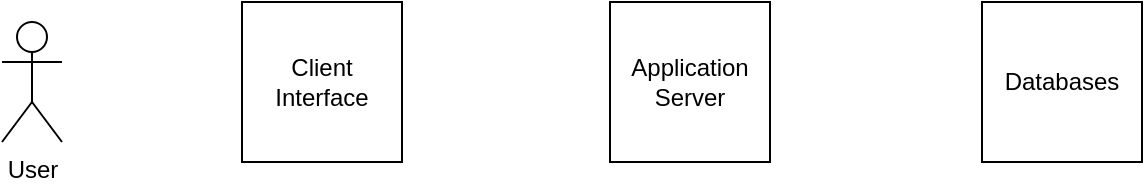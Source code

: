 <mxfile version="22.1.11" type="github" pages="4">
  <diagram id="bdb5152c-0a66-c973-8c05-188d29792f79" name="SD User Habit Checkin">
    <mxGraphModel dx="1399" dy="774" grid="1" gridSize="10" guides="1" tooltips="1" connect="1" arrows="1" fold="1" page="1" pageScale="1" pageWidth="827" pageHeight="1169" math="0" shadow="0">
      <root>
        <mxCell id="0" />
        <mxCell id="1" parent="0" />
        <mxCell id="eWfQPedU5hzw5fTzZSwC-1" value="User" style="shape=umlActor;verticalLabelPosition=bottom;verticalAlign=top;html=1;" vertex="1" parent="1">
          <mxGeometry x="110" y="60" width="30" height="60" as="geometry" />
        </mxCell>
        <mxCell id="eWfQPedU5hzw5fTzZSwC-2" value="Client Interface" style="whiteSpace=wrap;html=1;aspect=fixed;" vertex="1" parent="1">
          <mxGeometry x="230" y="50" width="80" height="80" as="geometry" />
        </mxCell>
        <mxCell id="eWfQPedU5hzw5fTzZSwC-3" value="Application Server" style="whiteSpace=wrap;html=1;aspect=fixed;" vertex="1" parent="1">
          <mxGeometry x="414" y="50" width="80" height="80" as="geometry" />
        </mxCell>
        <mxCell id="eWfQPedU5hzw5fTzZSwC-4" value="Databases" style="whiteSpace=wrap;html=1;aspect=fixed;" vertex="1" parent="1">
          <mxGeometry x="600" y="50" width="80" height="80" as="geometry" />
        </mxCell>
      </root>
    </mxGraphModel>
  </diagram>
  <diagram id="c7e31d6c-8c93-e1e8-7283-455b5fcfa418" name="displayHabitHistory">
    <mxGraphModel pageWidth="850" pageHeight="1100" fold="1" pageScale="1" math="0" shadow="0">
      <root>
        <mxCell id="0" />
        <mxCell id="1" parent="0" />
        <mxCell id="2750c62718d928d1-2" value="SD displayHabitHistory" style="shape=umlFrame;whiteSpace=wrap;html=1;strokeColor=#000066;fillColor=#FF8000;fontFamily=Tahoma;fontSize=14;fontColor=#000066;align=center;width=160;height=40;" vertex="1" parent="1">
          <mxGeometry x="39" y="38" width="551" height="344" as="geometry" />
        </mxCell>
        <mxCell id="2750c62718d928d1-1" value="" style="shape=umlLifeline;participant=umlActor;perimeter=lifelinePerimeter;whiteSpace=wrap;html=1;container=1;collapsible=0;recursiveResize=0;verticalAlign=top;spacingTop=36;labelBackgroundColor=#ffffff;outlineConnect=0;strokeColor=#000066;fillColor=#FF8000;fontFamily=Tahoma;fontSize=14;fontColor=#000066;" vertex="1" parent="1">
          <mxGeometry x="99" y="138" width="20" height="219" as="geometry" />
        </mxCell>
        <mxCell id="2750c62718d928d1-4" value="User: Person" style="text;html=1;resizable=0;points=[];autosize=1;align=center;verticalAlign=top;spacingTop=-4;fontSize=14;fontFamily=Tahoma;fontColor=#000066;" vertex="1" parent="1">
          <mxGeometry x="90" y="97" width="90" height="20" as="geometry" />
        </mxCell>
        <mxCell id="2750c62718d928d1-5" value="" style="shape=umlLifeline;participant=umlControl;perimeter=lifelinePerimeter;whiteSpace=wrap;html=1;container=1;collapsible=0;recursiveResize=0;verticalAlign=top;spacingTop=36;labelBackgroundColor=#ffffff;outlineConnect=0;strokeColor=#000066;fillColor=#FF8000;fontFamily=Tahoma;fontSize=14;fontColor=#000066;" vertex="1" parent="1">
          <mxGeometry x="209" y="134" width="40" height="223" as="geometry" />
        </mxCell>
        <mxCell id="2750c62718d928d1-3" value="" style="html=1;points=[];perimeter=orthogonalPerimeter;strokeColor=#000066;fillColor=#FF8000;fontFamily=Tahoma;fontSize=10;fontColor=#000066;align=left;" vertex="1" parent="2750c62718d928d1-5">
          <mxGeometry x="15" y="73" width="10" height="137" as="geometry" />
        </mxCell>
        <mxCell id="2750c62718d928d1-11" value="" style="html=1;points=[];perimeter=orthogonalPerimeter;strokeColor=#000066;fillColor=#FF8000;fontFamily=Tahoma;fontSize=10;fontColor=#000066;align=left;" vertex="1" parent="2750c62718d928d1-5">
          <mxGeometry x="20" y="113" width="10" height="40" as="geometry" />
        </mxCell>
        <mxCell id="2750c62718d928d1-12" value="getHabitCheckinID(Habit.HabitHistory.habitCheckins[x])" style="edgeStyle=orthogonalEdgeStyle;html=1;align=left;spacingLeft=2;endArrow=block;rounded=0;strokeColor=#FF8000;fontFamily=Tahoma;fontSize=10;fontColor=#000066;exitX=1.1;exitY=0.1;exitPerimeter=0;fillColor=#ffffff;" edge="1" source="2750c62718d928d1-11" target="2750c62718d928d1-11" parent="2750c62718d928d1-5">
          <mxGeometry relative="1" as="geometry">
            <mxPoint x="25" y="93" as="sourcePoint" />
            <Array as="points">
              <mxPoint x="50" y="117" />
              <mxPoint x="50" y="133" />
            </Array>
          </mxGeometry>
        </mxCell>
        <mxCell id="2750c62718d928d1-15" value="&lt;div style=&quot;text-align: center&quot;&gt;&lt;span&gt;Habit Tracker&amp;nbsp;&lt;/span&gt;&lt;/div&gt;&lt;div style=&quot;text-align: center&quot;&gt;app UI&lt;/div&gt;" style="text;html=1;resizable=0;points=[];autosize=1;align=left;verticalAlign=top;spacingTop=-4;fontSize=14;fontFamily=Tahoma;fontColor=#000066;" vertex="1" parent="1">
          <mxGeometry x="185" y="97" width="100" height="40" as="geometry" />
        </mxCell>
        <mxCell id="2750c62718d928d1-36" value="&lt;div style=&quot;text-align: center&quot;&gt;Data store&lt;/div&gt;" style="text;html=1;resizable=0;points=[];autosize=1;align=center;verticalAlign=top;spacingTop=-4;fontSize=14;fontFamily=Tahoma;fontColor=#000066;" vertex="1" parent="1">
          <mxGeometry x="479" y="97" width="80" height="20" as="geometry" />
        </mxCell>
        <mxCell id="2750c62718d928d1-6" value="view habit history" style="html=1;verticalAlign=bottom;endArrow=block;entryX=0;entryY=0;strokeColor=#FF8000;fontFamily=Tahoma;fontSize=10;fontColor=#000066;" edge="1" source="2750c62718d928d1-1" target="2750c62718d928d1-3" parent="1">
          <mxGeometry relative="1" as="geometry">
            <mxPoint x="154" y="207" as="sourcePoint" />
          </mxGeometry>
        </mxCell>
        <mxCell id="2750c62718d928d1-7" value="" style="html=1;verticalAlign=bottom;endArrow=open;dashed=1;endSize=8;exitX=0;exitY=0.95;strokeColor=#FF8000;fontFamily=Tahoma;fontSize=10;fontColor=#000066;" edge="1" source="2750c62718d928d1-3" target="2750c62718d928d1-1" parent="1">
          <mxGeometry relative="1" as="geometry">
            <mxPoint x="149" y="337" as="targetPoint" />
          </mxGeometry>
        </mxCell>
        <mxCell id="2750c62718d928d1-9" value="displayCheckin(habitCheckinID)" style="html=1;verticalAlign=bottom;endArrow=block;entryX=0;entryY=0;strokeColor=#FF8000;fontFamily=Tahoma;fontSize=10;fontColor=#000066;" edge="1" source="2750c62718d928d1-3" target="2750c62718d928d1-8" parent="1">
          <mxGeometry relative="1" as="geometry">
            <mxPoint x="234" y="747" as="sourcePoint" />
          </mxGeometry>
        </mxCell>
        <mxCell id="2750c62718d928d1-10" value="return" style="html=1;verticalAlign=bottom;endArrow=open;dashed=1;endSize=8;exitX=0;exitY=0.95;strokeColor=#FF8000;fontFamily=Tahoma;fontSize=10;fontColor=#000066;" edge="1" source="2750c62718d928d1-8" target="2750c62718d928d1-3" parent="1">
          <mxGeometry relative="1" as="geometry">
            <mxPoint x="234" y="823" as="targetPoint" />
          </mxGeometry>
        </mxCell>
        <mxCell id="2750c62718d928d1-16" value="habitCheckins[]" style="text;html=1;resizable=0;points=[];autosize=1;align=left;verticalAlign=top;spacingTop=-4;fontSize=10;fontFamily=Tahoma;fontColor=#000066;" vertex="1" parent="1">
          <mxGeometry x="259" y="222" width="80" height="10" as="geometry" />
        </mxCell>
        <mxCell id="2750c62718d928d1-20" value="" style="shape=umlLifeline;participant=umlBoundary;perimeter=lifelinePerimeter;whiteSpace=wrap;html=1;container=1;collapsible=0;recursiveResize=0;verticalAlign=top;spacingTop=36;labelBackgroundColor=#ffffff;outlineConnect=0;fontFamily=Tahoma;fontSize=14;fontColor=#000066;align=center;strokeColor=#000066;fillColor=#FF8000;" vertex="1" parent="1">
          <mxGeometry x="500" y="140" width="46" height="217" as="geometry" />
        </mxCell>
        <mxCell id="2750c62718d928d1-8" value="" style="html=1;points=[];perimeter=orthogonalPerimeter;strokeColor=#000066;fillColor=#FF8000;fontFamily=Tahoma;fontSize=10;fontColor=#000066;align=left;" vertex="1" parent="2750c62718d928d1-20">
          <mxGeometry x="18" y="157" width="10" height="20" as="geometry" />
        </mxCell>
        <mxCell id="2750c62718d928d1-14" value="loop" style="shape=umlFrame;whiteSpace=wrap;html=1;strokeColor=#000066;fillColor=#FF8000;fontFamily=Tahoma;fontSize=10;fontColor=#000066;align=center;width=50;height=20;" vertex="1" parent="1">
          <mxGeometry x="209" y="222" width="330" height="105" as="geometry" />
        </mxCell>
      </root>
    </mxGraphModel>
  </diagram>
  <diagram id="42e40e81-9cd8-ddaa-e727-b1908e2c7c93" name="SD checkin">
    <mxGraphModel pageWidth="850" pageHeight="1100" fold="1" pageScale="1" math="0" shadow="0">
      <root>
        <mxCell id="0" />
        <mxCell id="1" parent="0" />
        <mxCell id="2750c62718d928d1-19" value="&lt;font style=&quot;font-size: 14px&quot;&gt;SD checkin&lt;/font&gt;" style="shape=umlFrame;whiteSpace=wrap;html=1;strokeColor=#000066;fillColor=#FF8000;fontFamily=Tahoma;fontSize=10;fontColor=#000066;align=center;width=100;height=30;" vertex="1" parent="1">
          <mxGeometry x="40" y="40" width="640" height="501" as="geometry" />
        </mxCell>
        <mxCell id="2750c62718d928d1-1" value="" style="shape=umlLifeline;participant=umlActor;perimeter=lifelinePerimeter;whiteSpace=wrap;html=1;container=1;collapsible=0;recursiveResize=0;verticalAlign=top;spacingTop=36;labelBackgroundColor=#ffffff;outlineConnect=0;strokeColor=#000066;fillColor=#FF8000;fontFamily=Tahoma;fontSize=14;fontColor=#000066;" vertex="1" parent="1">
          <mxGeometry x="89" y="122" width="20" height="399" as="geometry" />
        </mxCell>
        <mxCell id="2750c62718d928d1-14" value="" style="html=1;points=[];perimeter=orthogonalPerimeter;strokeColor=#000066;fillColor=#FF8000;fontFamily=Tahoma;fontSize=10;fontColor=#000066;align=center;" vertex="1" parent="2750c62718d928d1-1">
          <mxGeometry x="5" y="143" width="10" height="24" as="geometry" />
        </mxCell>
        <mxCell id="2750c62718d928d1-2" value="User: Person" style="text;html=1;resizable=0;points=[];autosize=1;align=center;verticalAlign=top;spacingTop=-4;fontSize=14;fontFamily=Tahoma;fontColor=#000066;" vertex="1" parent="1">
          <mxGeometry x="80" y="81" width="90" height="20" as="geometry" />
        </mxCell>
        <mxCell id="2750c62718d928d1-3" value="" style="shape=umlLifeline;participant=umlControl;perimeter=lifelinePerimeter;whiteSpace=wrap;html=1;container=1;collapsible=0;recursiveResize=0;verticalAlign=top;spacingTop=36;labelBackgroundColor=#ffffff;outlineConnect=0;strokeColor=#000066;fillColor=#FF8000;fontFamily=Tahoma;fontSize=14;fontColor=#000066;" vertex="1" parent="1">
          <mxGeometry x="199" y="118" width="40" height="403" as="geometry" />
        </mxCell>
        <mxCell id="2750c62718d928d1-11" value="" style="html=1;points=[];perimeter=orthogonalPerimeter;strokeColor=#000066;fillColor=#FF8000;fontFamily=Tahoma;fontSize=14;fontColor=#000066;align=center;" vertex="1" parent="2750c62718d928d1-3">
          <mxGeometry x="15" y="83" width="10" height="287" as="geometry" />
        </mxCell>
        <mxCell id="2750c62718d928d1-17" value="" style="html=1;points=[];perimeter=orthogonalPerimeter;strokeColor=#000066;fillColor=#FF8000;fontFamily=Tahoma;fontSize=10;fontColor=#000066;align=center;" vertex="1" parent="2750c62718d928d1-3">
          <mxGeometry x="20" y="113" width="10" height="67" as="geometry" />
        </mxCell>
        <mxCell id="2750c62718d928d1-18" value="newCheckin()" style="edgeStyle=orthogonalEdgeStyle;html=1;align=left;spacingLeft=2;endArrow=block;rounded=0;strokeColor=#FF8000;fontFamily=Tahoma;fontSize=10;fontColor=#000066;exitX=1.1;exitY=0.025;exitPerimeter=0;entryX=1;entryY=0.957;entryPerimeter=0;" edge="1" source="2750c62718d928d1-17" target="2750c62718d928d1-17" parent="2750c62718d928d1-3">
          <mxGeometry relative="1" as="geometry">
            <mxPoint x="25" y="93" as="sourcePoint" />
            <Array as="points">
              <mxPoint x="31" y="114" />
              <mxPoint x="50" y="114" />
              <mxPoint x="50" y="177" />
            </Array>
          </mxGeometry>
        </mxCell>
        <mxCell id="2750c62718d928d1-4" value="&lt;div style=&quot;text-align: center&quot;&gt;&lt;span&gt;Habit Tracker&amp;nbsp;&lt;/span&gt;&lt;/div&gt;&lt;div style=&quot;text-align: center&quot;&gt;app UI&lt;/div&gt;" style="text;html=1;resizable=0;points=[];autosize=1;align=left;verticalAlign=top;spacingTop=-4;fontSize=14;fontFamily=Tahoma;fontColor=#000066;" vertex="1" parent="1">
          <mxGeometry x="175" y="81" width="100" height="40" as="geometry" />
        </mxCell>
        <mxCell id="2750c62718d928d1-5" value="" style="shape=umlLifeline;participant=umlEntity;perimeter=lifelinePerimeter;whiteSpace=wrap;html=1;container=1;collapsible=0;recursiveResize=0;verticalAlign=top;spacingTop=36;labelBackgroundColor=#ffffff;outlineConnect=0;fontFamily=Tahoma;fontSize=14;fontColor=#000066;align=center;strokeColor=#000066;fillColor=#FF8000;" vertex="1" parent="1">
          <mxGeometry x="480" y="120" width="44" height="401" as="geometry" />
        </mxCell>
        <mxCell id="2750c62718d928d1-6" value="Authentication&amp;nbsp;&lt;div&gt;Service&lt;/div&gt;" style="text;html=1;resizable=0;points=[];autosize=1;align=center;verticalAlign=top;spacingTop=-4;fontSize=14;fontFamily=Tahoma;fontColor=#000066;" vertex="1" parent="1">
          <mxGeometry x="441" y="81" width="110" height="40" as="geometry" />
        </mxCell>
        <mxCell id="2750c62718d928d1-7" value="" style="shape=umlLifeline;participant=umlBoundary;perimeter=lifelinePerimeter;whiteSpace=wrap;html=1;container=1;collapsible=0;recursiveResize=0;verticalAlign=top;spacingTop=36;labelBackgroundColor=#ffffff;outlineConnect=0;fontFamily=Tahoma;fontSize=14;fontColor=#000066;align=center;strokeColor=#000066;fillColor=#FF8000;" vertex="1" parent="1">
          <mxGeometry x="350" y="120" width="49" height="401" as="geometry" />
        </mxCell>
        <mxCell id="2750c62718d928d1-20" value="" style="html=1;points=[];perimeter=orthogonalPerimeter;strokeColor=#000066;fillColor=#FF8000;fontFamily=Tahoma;fontSize=10;fontColor=#000066;align=center;" vertex="1" parent="2750c62718d928d1-7">
          <mxGeometry x="20" y="222" width="10" height="19" as="geometry" />
        </mxCell>
        <mxCell id="2750c62718d928d1-8" value="&lt;div style=&quot;text-align: center&quot;&gt;Data store&lt;/div&gt;" style="text;html=1;resizable=0;points=[];autosize=1;align=center;verticalAlign=top;spacingTop=-4;fontSize=14;fontFamily=Tahoma;fontColor=#000066;" vertex="1" parent="1">
          <mxGeometry x="332" y="81" width="80" height="20" as="geometry" />
        </mxCell>
        <mxCell id="2750c62718d928d1-9" value="" style="shape=umlLifeline;participant=umlActor;perimeter=lifelinePerimeter;whiteSpace=wrap;html=1;container=1;collapsible=0;recursiveResize=0;verticalAlign=top;spacingTop=36;labelBackgroundColor=#ffffff;outlineConnect=0;strokeColor=#000066;fillColor=#FF8000;fontFamily=Tahoma;fontSize=14;fontColor=#000066;align=center;" vertex="1" parent="1">
          <mxGeometry x="591" y="122" width="20" height="399" as="geometry" />
        </mxCell>
        <mxCell id="2750c62718d928d1-23" value="" style="html=1;points=[];perimeter=orthogonalPerimeter;strokeColor=#000066;fillColor=#FF8000;fontFamily=Tahoma;fontSize=10;fontColor=#000066;align=center;" vertex="1" parent="2750c62718d928d1-9">
          <mxGeometry x="5" y="303" width="10" height="11" as="geometry" />
        </mxCell>
        <mxCell id="2750c62718d928d1-10" value="&lt;div style=&quot;text-align: center&quot;&gt;&lt;span&gt;Coach: Person&lt;/span&gt;&lt;/div&gt;" style="text;html=1;resizable=0;points=[];autosize=1;align=left;verticalAlign=top;spacingTop=-4;fontSize=14;fontFamily=Tahoma;fontColor=#000066;" vertex="1" parent="1">
          <mxGeometry x="551" y="81" width="100" height="20" as="geometry" />
        </mxCell>
        <mxCell id="2750c62718d928d1-12" value="&lt;font style=&quot;font-size: 10px;&quot;&gt;habit checkin&lt;/font&gt;" style="html=1;verticalAlign=bottom;endArrow=block;entryX=0;entryY=0;strokeColor=#FF8000;fontFamily=Tahoma;fontSize=10;fontColor=#000066;" edge="1" source="2750c62718d928d1-1" target="2750c62718d928d1-11" parent="1">
          <mxGeometry relative="1" as="geometry">
            <mxPoint x="144" y="201" as="sourcePoint" />
          </mxGeometry>
        </mxCell>
        <mxCell id="2750c62718d928d1-13" value="" style="html=1;verticalAlign=bottom;endArrow=open;dashed=1;endSize=8;exitX=0;exitY=0.95;strokeColor=#FF8000;fontFamily=Tahoma;fontSize=14;fontColor=#000066;" edge="1" source="2750c62718d928d1-11" target="2750c62718d928d1-1" parent="1">
          <mxGeometry relative="1" as="geometry">
            <mxPoint x="144" y="277" as="targetPoint" />
          </mxGeometry>
        </mxCell>
        <mxCell id="2750c62718d928d1-15" value="&lt;font style=&quot;font-size: 10px;&quot;&gt;addComment()&lt;/font&gt;" style="html=1;verticalAlign=bottom;endArrow=block;entryX=1;entryY=0;strokeColor=#FF8000;fontFamily=Tahoma;fontSize=10;fontColor=#000066;" edge="1" source="2750c62718d928d1-17" target="2750c62718d928d1-14" parent="1">
          <mxGeometry relative="1" as="geometry">
            <mxPoint x="164" y="221" as="sourcePoint" />
          </mxGeometry>
        </mxCell>
        <mxCell id="2750c62718d928d1-16" value="Comment" style="html=1;verticalAlign=bottom;endArrow=open;dashed=1;endSize=8;exitX=1;exitY=0.95;strokeColor=#FF8000;fontFamily=Tahoma;fontSize=10;fontColor=#000066;" edge="1" source="2750c62718d928d1-14" target="2750c62718d928d1-17" parent="1">
          <mxGeometry relative="1" as="geometry">
            <mxPoint x="164" y="278" as="targetPoint" />
          </mxGeometry>
        </mxCell>
        <mxCell id="2750c62718d928d1-21" value="saveCheckin(Habit.HabitHistory)" style="html=1;verticalAlign=bottom;endArrow=block;entryX=0;entryY=0;strokeColor=#FF8000;fontFamily=Tahoma;fontSize=10;fontColor=#000066;" edge="1" target="2750c62718d928d1-20" parent="1">
          <mxGeometry relative="1" as="geometry">
            <mxPoint x="224" y="343" as="sourcePoint" />
          </mxGeometry>
        </mxCell>
        <mxCell id="2750c62718d928d1-22" value="" style="html=1;verticalAlign=bottom;endArrow=open;dashed=1;endSize=8;exitX=0;exitY=0.95;strokeColor=#FF8000;fontFamily=Tahoma;fontSize=10;fontColor=#000066;" edge="1" source="2750c62718d928d1-20" parent="1">
          <mxGeometry relative="1" as="geometry">
            <mxPoint x="224" y="361" as="targetPoint" />
          </mxGeometry>
        </mxCell>
        <mxCell id="2750c62718d928d1-24" value="checkinPushNotification(UserID,Habit.HabitHistory.Checkin)" style="html=1;verticalAlign=bottom;endArrow=block;entryX=0;entryY=0;strokeColor=#FF8000;fontFamily=Tahoma;fontSize=10;fontColor=#000066;" edge="1" target="2750c62718d928d1-23" parent="1">
          <mxGeometry relative="1" as="geometry">
            <mxPoint x="224" y="425" as="sourcePoint" />
          </mxGeometry>
        </mxCell>
        <mxCell id="2750c62718d928d1-25" value="" style="html=1;verticalAlign=bottom;endArrow=open;dashed=1;endSize=8;exitX=0;exitY=0.95;strokeColor=#FF8000;fontFamily=Tahoma;fontSize=10;fontColor=#000066;" edge="1" source="2750c62718d928d1-23" parent="1">
          <mxGeometry relative="1" as="geometry">
            <mxPoint x="224" y="435" as="targetPoint" />
          </mxGeometry>
        </mxCell>
        <mxCell id="2750c62718d928d1-26" value="opt" style="shape=umlFrame;whiteSpace=wrap;html=1;strokeColor=#000066;fillColor=#FF8000;fontFamily=Tahoma;fontSize=10;fontColor=#000066;align=center;width=40;height=16;" vertex="1" parent="1">
          <mxGeometry x="90" y="235" width="150" height="56" as="geometry" />
        </mxCell>
        <mxCell id="2750c62718d928d1-27" value="Comment == yes" style="text;html=1;resizable=0;points=[];autosize=1;align=left;verticalAlign=top;spacingTop=-4;fontSize=10;fontFamily=Tahoma;fontColor=#000066;" vertex="1" parent="1">
          <mxGeometry x="130" y="235" width="90" height="10" as="geometry" />
        </mxCell>
        <mxCell id="2750c62718d928d1-29" value="coach != NULL" style="text;html=1;resizable=0;points=[];autosize=1;align=left;verticalAlign=top;spacingTop=-4;fontSize=10;fontFamily=Tahoma;fontColor=#000066;" vertex="1" parent="1">
          <mxGeometry x="260" y="393" width="80" height="10" as="geometry" />
        </mxCell>
        <mxCell id="2750c62718d928d1-32" value="" style="endArrow=none;dashed=1;html=1;strokeColor=#000066;fontFamily=Tahoma;fontSize=10;fontColor=#000066;entryX=1;entryY=0.429;entryPerimeter=0;exitX=0.004;exitY=0.436;exitPerimeter=0;" edge="1" source="2750c62718d928d1-30" target="2750c62718d928d1-30" parent="1">
          <mxGeometry width="50" height="50" relative="1" as="geometry">
            <mxPoint x="80" y="651" as="sourcePoint" />
            <mxPoint x="130" y="601" as="targetPoint" />
          </mxGeometry>
        </mxCell>
        <mxCell id="2750c62718d928d1-30" value="par" style="shape=umlFrame;whiteSpace=wrap;html=1;strokeColor=#000066;fillColor=#FF8000;fontFamily=Tahoma;fontSize=10;fontColor=#000066;align=center;width=40;height=20;" vertex="1" parent="1">
          <mxGeometry x="170" y="319" width="450" height="140" as="geometry" />
        </mxCell>
        <mxCell id="2750c62718d928d1-28" value="opt" style="shape=umlFrame;whiteSpace=wrap;html=1;strokeColor=#000066;fillColor=#FF8000;fontFamily=Tahoma;fontSize=10;fontColor=#000066;align=center;width=50;height=20;" vertex="1" parent="1">
          <mxGeometry x="210" y="393" width="400" height="53" as="geometry" />
        </mxCell>
      </root>
    </mxGraphModel>
  </diagram>
  <diagram id="593f647c-4257-aa96-8231-70a0b84ccef8" name="Lifelines template">
    <mxGraphModel pageWidth="850" pageHeight="1100" fold="1" pageScale="1" math="0" shadow="0">
      <root>
        <mxCell id="0" />
        <mxCell id="1" parent="0" />
        <mxCell id="6f63ef780fc93045-1" value="" style="shape=umlLifeline;participant=umlActor;perimeter=lifelinePerimeter;whiteSpace=wrap;html=1;container=1;collapsible=0;recursiveResize=0;verticalAlign=top;spacingTop=36;labelBackgroundColor=#ffffff;outlineConnect=0;strokeColor=#000066;fillColor=#FF8000;fontFamily=Tahoma;fontSize=14;fontColor=#000066;" vertex="1" parent="1">
          <mxGeometry x="70" y="51" width="20" height="829" as="geometry" />
        </mxCell>
        <mxCell id="6f63ef780fc93045-4" value="User: Person" style="text;html=1;resizable=0;points=[];autosize=1;align=center;verticalAlign=top;spacingTop=-4;fontSize=14;fontFamily=Tahoma;fontColor=#000066;" vertex="1" parent="1">
          <mxGeometry x="43" y="16" width="90" height="20" as="geometry" />
        </mxCell>
        <mxCell id="6f63ef780fc93045-5" value="" style="shape=umlLifeline;participant=umlControl;perimeter=lifelinePerimeter;whiteSpace=wrap;html=1;container=1;collapsible=0;recursiveResize=0;verticalAlign=top;spacingTop=36;labelBackgroundColor=#ffffff;outlineConnect=0;strokeColor=#000066;fillColor=#FF8000;fontFamily=Tahoma;fontSize=14;fontColor=#000066;" vertex="1" parent="1">
          <mxGeometry x="180" y="47" width="40" height="833" as="geometry" />
        </mxCell>
        <mxCell id="6f63ef780fc93045-15" value="&lt;div style=&quot;text-align: center&quot;&gt;&lt;span&gt;Habit Tracker&amp;nbsp;&lt;/span&gt;&lt;/div&gt;&lt;div style=&quot;text-align: center&quot;&gt;app UI&lt;/div&gt;" style="text;html=1;resizable=0;points=[];autosize=1;align=left;verticalAlign=top;spacingTop=-4;fontSize=14;fontFamily=Tahoma;fontColor=#000066;" vertex="1" parent="1">
          <mxGeometry x="156" y="10" width="100" height="40" as="geometry" />
        </mxCell>
        <mxCell id="6f63ef780fc93045-16" value="" style="shape=umlLifeline;participant=umlEntity;perimeter=lifelinePerimeter;whiteSpace=wrap;html=1;container=1;collapsible=0;recursiveResize=0;verticalAlign=top;spacingTop=36;labelBackgroundColor=#ffffff;outlineConnect=0;fontFamily=Tahoma;fontSize=14;fontColor=#000066;align=center;strokeColor=#000066;fillColor=#FF8000;" vertex="1" parent="1">
          <mxGeometry x="455" y="50" width="45" height="830" as="geometry" />
        </mxCell>
        <mxCell id="6f63ef780fc93045-19" value="Authentication&amp;nbsp;&lt;div&gt;Service&lt;/div&gt;" style="text;html=1;resizable=0;points=[];autosize=1;align=center;verticalAlign=top;spacingTop=-4;fontSize=14;fontFamily=Tahoma;fontColor=#000066;" vertex="1" parent="1">
          <mxGeometry x="422" y="10" width="110" height="40" as="geometry" />
        </mxCell>
        <mxCell id="6f63ef780fc93045-20" value="" style="shape=umlLifeline;participant=umlBoundary;perimeter=lifelinePerimeter;whiteSpace=wrap;html=1;container=1;collapsible=0;recursiveResize=0;verticalAlign=top;spacingTop=36;labelBackgroundColor=#ffffff;outlineConnect=0;fontFamily=Tahoma;fontSize=14;fontColor=#000066;align=center;strokeColor=#000066;fillColor=#FF8000;" vertex="1" parent="1">
          <mxGeometry x="330" y="49" width="50" height="830" as="geometry" />
        </mxCell>
        <mxCell id="6f63ef780fc93045-35" value="&lt;div style=&quot;text-align: center&quot;&gt;Data store&lt;/div&gt;" style="text;html=1;resizable=0;points=[];autosize=1;align=center;verticalAlign=top;spacingTop=-4;fontSize=14;fontFamily=Tahoma;fontColor=#000066;" vertex="1" parent="1">
          <mxGeometry x="313" y="10" width="80" height="20" as="geometry" />
        </mxCell>
        <mxCell id="6f63ef780fc93045-36" value="" style="shape=umlLifeline;participant=umlActor;perimeter=lifelinePerimeter;whiteSpace=wrap;html=1;container=1;collapsible=0;recursiveResize=0;verticalAlign=top;spacingTop=36;labelBackgroundColor=#ffffff;outlineConnect=0;strokeColor=#000066;fillColor=#FF8000;fontFamily=Tahoma;fontSize=14;fontColor=#000066;align=center;" vertex="1" parent="1">
          <mxGeometry x="578" y="51" width="20" height="819" as="geometry" />
        </mxCell>
        <mxCell id="6f63ef780fc93045-37" value="&lt;div style=&quot;text-align: center&quot;&gt;&lt;span&gt;Coach: Person&lt;/span&gt;&lt;/div&gt;" style="text;html=1;resizable=0;points=[];autosize=1;align=left;verticalAlign=top;spacingTop=-4;fontSize=14;fontFamily=Tahoma;fontColor=#000066;" vertex="1" parent="1">
          <mxGeometry x="538" y="10" width="100" height="20" as="geometry" />
        </mxCell>
      </root>
    </mxGraphModel>
  </diagram>
</mxfile>
